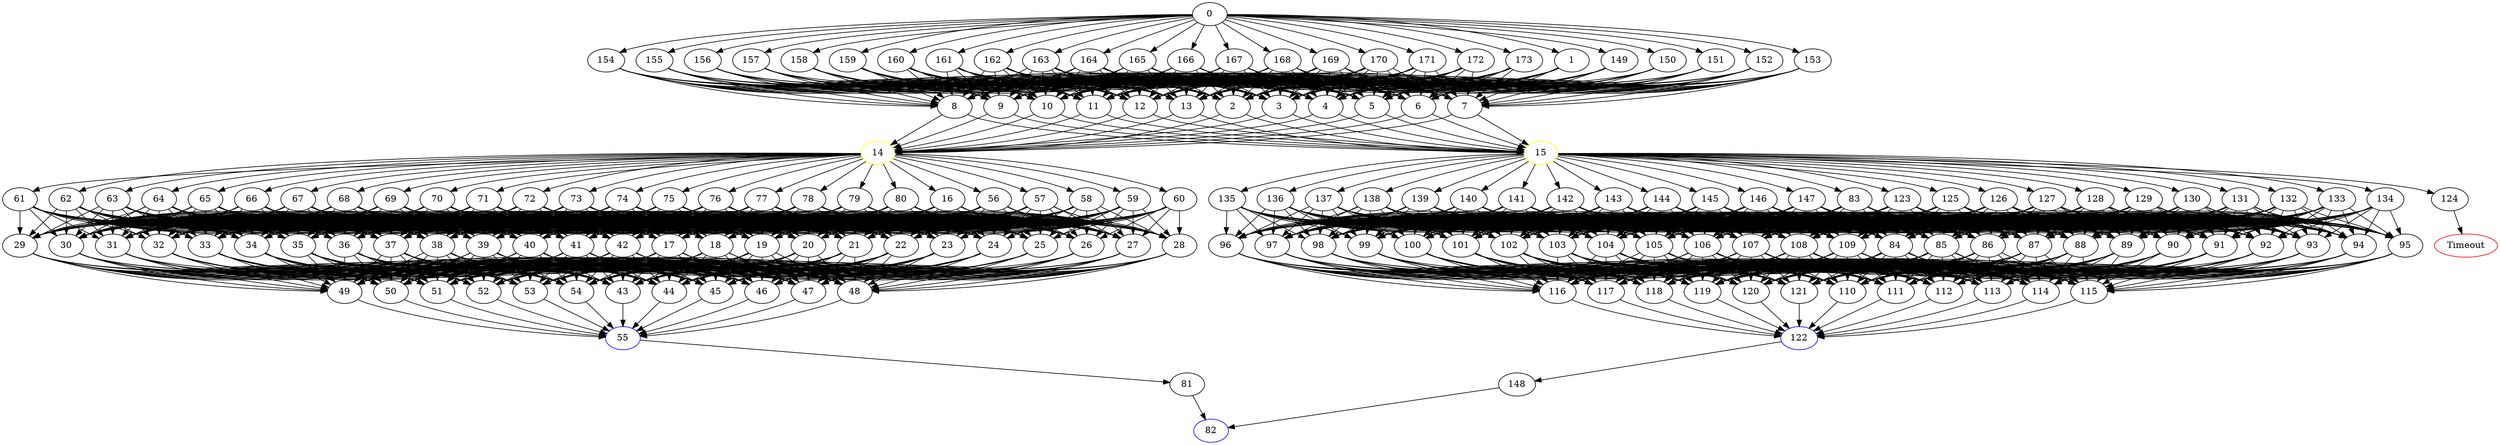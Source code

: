 digraph G {
	0 -> 1;
	0 -> 149;
	0 -> 150;
	0 -> 151;
	0 -> 152;
	0 -> 153;
	0 -> 154;
	0 -> 155;
	0 -> 156;
	0 -> 157;
	0 -> 158;
	0 -> 159;
	0 -> 160;
	0 -> 161;
	0 -> 162;
	0 -> 163;
	0 -> 164;
	0 -> 165;
	0 -> 166;
	0 -> 167;
	0 -> 168;
	0 -> 169;
	0 -> 170;
	0 -> 171;
	0 -> 172;
	0 -> 173;
	1 -> 2;
	1 -> 3;
	1 -> 4;
	1 -> 5;
	1 -> 6;
	1 -> 7;
	1 -> 8;
	1 -> 9;
	1 -> 10;
	1 -> 11;
	1 -> 12;
	1 -> 13;
	2 -> "14";
14 [color=yellow];
	2 -> "15";
15 [color=yellow];
	3 -> "14";
14 [color=yellow];
	3 -> "15";
15 [color=yellow];
	4 -> "14";
14 [color=yellow];
	4 -> "15";
15 [color=yellow];
	5 -> "14";
14 [color=yellow];
	5 -> "15";
15 [color=yellow];
	6 -> "14";
14 [color=yellow];
	6 -> "15";
15 [color=yellow];
	7 -> "14";
14 [color=yellow];
	7 -> "15";
15 [color=yellow];
	8 -> "14";
14 [color=yellow];
	8 -> "15";
15 [color=yellow];
	9 -> "14";
14 [color=yellow];
	9 -> "15";
15 [color=yellow];
	10 -> "14";
14 [color=yellow];
	10 -> "15";
15 [color=yellow];
	11 -> "14";
14 [color=yellow];
	11 -> "15";
15 [color=yellow];
	12 -> "14";
14 [color=yellow];
	12 -> "15";
15 [color=yellow];
	13 -> "14";
14 [color=yellow];
	13 -> "15";
15 [color=yellow];
	14 -> 16;
	14 -> 56;
	14 -> 57;
	14 -> 58;
	14 -> 59;
	14 -> 60;
	14 -> 61;
	14 -> 62;
	14 -> 63;
	14 -> 64;
	14 -> 65;
	14 -> 66;
	14 -> 67;
	14 -> 68;
	14 -> 69;
	14 -> 70;
	14 -> 71;
	14 -> 72;
	14 -> 73;
	14 -> 74;
	14 -> 75;
	14 -> 76;
	14 -> 77;
	14 -> 78;
	14 -> 79;
	14 -> 80;
	15 -> 83;
	15 -> 123;
	15 -> 124;
	15 -> 125;
	15 -> 126;
	15 -> 127;
	15 -> 128;
	15 -> 129;
	15 -> 130;
	15 -> 131;
	15 -> 132;
	15 -> 133;
	15 -> 134;
	15 -> 135;
	15 -> 136;
	15 -> 137;
	15 -> 138;
	15 -> 139;
	15 -> 140;
	15 -> 141;
	15 -> 142;
	15 -> 143;
	15 -> 144;
	15 -> 145;
	15 -> 146;
	15 -> 147;
	16 -> 17;
	16 -> 18;
	16 -> 19;
	16 -> 20;
	16 -> 21;
	16 -> 22;
	16 -> 23;
	16 -> 24;
	16 -> 25;
	16 -> 26;
	16 -> 27;
	16 -> 28;
	16 -> 29;
	16 -> 30;
	16 -> 31;
	16 -> 32;
	16 -> 33;
	16 -> 34;
	16 -> 35;
	16 -> 36;
	16 -> 37;
	16 -> 38;
	16 -> 39;
	16 -> 40;
	16 -> 41;
	16 -> 42;
	17 -> 43;
	17 -> 44;
	17 -> 45;
	17 -> 46;
	17 -> 47;
	17 -> 48;
	17 -> 49;
	17 -> 50;
	17 -> 51;
	17 -> 52;
	17 -> 53;
	17 -> 54;
	18 -> 43;
	18 -> 44;
	18 -> 45;
	18 -> 46;
	18 -> 47;
	18 -> 48;
	18 -> 49;
	18 -> 50;
	18 -> 51;
	18 -> 52;
	18 -> 53;
	18 -> 54;
	19 -> 43;
	19 -> 44;
	19 -> 45;
	19 -> 46;
	19 -> 47;
	19 -> 48;
	19 -> 49;
	19 -> 50;
	19 -> 51;
	19 -> 52;
	19 -> 53;
	19 -> 54;
	20 -> 43;
	20 -> 44;
	20 -> 45;
	20 -> 46;
	20 -> 47;
	20 -> 48;
	20 -> 49;
	20 -> 50;
	20 -> 51;
	20 -> 52;
	20 -> 53;
	20 -> 54;
	21 -> 43;
	21 -> 44;
	21 -> 45;
	21 -> 46;
	21 -> 47;
	21 -> 48;
	21 -> 49;
	21 -> 50;
	21 -> 51;
	21 -> 52;
	21 -> 53;
	21 -> 54;
	22 -> 43;
	22 -> 44;
	22 -> 45;
	22 -> 46;
	22 -> 47;
	22 -> 48;
	22 -> 49;
	22 -> 50;
	22 -> 51;
	22 -> 52;
	22 -> 53;
	22 -> 54;
	23 -> 43;
	23 -> 44;
	23 -> 45;
	23 -> 46;
	23 -> 47;
	23 -> 48;
	23 -> 49;
	23 -> 50;
	23 -> 51;
	23 -> 52;
	23 -> 53;
	23 -> 54;
	24 -> 43;
	24 -> 44;
	24 -> 45;
	24 -> 46;
	24 -> 47;
	24 -> 48;
	24 -> 49;
	24 -> 50;
	24 -> 51;
	24 -> 52;
	24 -> 53;
	24 -> 54;
	25 -> 43;
	25 -> 44;
	25 -> 45;
	25 -> 46;
	25 -> 47;
	25 -> 48;
	25 -> 49;
	25 -> 50;
	25 -> 51;
	25 -> 52;
	25 -> 53;
	25 -> 54;
	26 -> 43;
	26 -> 44;
	26 -> 45;
	26 -> 46;
	26 -> 47;
	26 -> 48;
	26 -> 49;
	26 -> 50;
	26 -> 51;
	26 -> 52;
	26 -> 53;
	26 -> 54;
	27 -> 43;
	27 -> 44;
	27 -> 45;
	27 -> 46;
	27 -> 47;
	27 -> 48;
	27 -> 49;
	27 -> 50;
	27 -> 51;
	27 -> 52;
	27 -> 53;
	27 -> 54;
	28 -> 43;
	28 -> 44;
	28 -> 45;
	28 -> 46;
	28 -> 47;
	28 -> 48;
	28 -> 49;
	28 -> 50;
	28 -> 51;
	28 -> 52;
	28 -> 53;
	28 -> 54;
	29 -> 43;
	29 -> 44;
	29 -> 45;
	29 -> 46;
	29 -> 47;
	29 -> 48;
	29 -> 49;
	29 -> 50;
	29 -> 51;
	29 -> 52;
	29 -> 53;
	29 -> 54;
	30 -> 43;
	30 -> 44;
	30 -> 45;
	30 -> 46;
	30 -> 47;
	30 -> 48;
	30 -> 49;
	30 -> 50;
	30 -> 51;
	30 -> 52;
	30 -> 53;
	30 -> 54;
	31 -> 43;
	31 -> 44;
	31 -> 45;
	31 -> 46;
	31 -> 47;
	31 -> 48;
	31 -> 49;
	31 -> 50;
	31 -> 51;
	31 -> 52;
	31 -> 53;
	31 -> 54;
	32 -> 43;
	32 -> 44;
	32 -> 45;
	32 -> 46;
	32 -> 47;
	32 -> 48;
	32 -> 49;
	32 -> 50;
	32 -> 51;
	32 -> 52;
	32 -> 53;
	32 -> 54;
	33 -> 43;
	33 -> 44;
	33 -> 45;
	33 -> 46;
	33 -> 47;
	33 -> 48;
	33 -> 49;
	33 -> 50;
	33 -> 51;
	33 -> 52;
	33 -> 53;
	33 -> 54;
	34 -> 43;
	34 -> 44;
	34 -> 45;
	34 -> 46;
	34 -> 47;
	34 -> 48;
	34 -> 49;
	34 -> 50;
	34 -> 51;
	34 -> 52;
	34 -> 53;
	34 -> 54;
	35 -> 43;
	35 -> 44;
	35 -> 45;
	35 -> 46;
	35 -> 47;
	35 -> 48;
	35 -> 49;
	35 -> 50;
	35 -> 51;
	35 -> 52;
	35 -> 53;
	35 -> 54;
	36 -> 43;
	36 -> 44;
	36 -> 45;
	36 -> 46;
	36 -> 47;
	36 -> 48;
	36 -> 49;
	36 -> 50;
	36 -> 51;
	36 -> 52;
	36 -> 53;
	36 -> 54;
	37 -> 43;
	37 -> 44;
	37 -> 45;
	37 -> 46;
	37 -> 47;
	37 -> 48;
	37 -> 49;
	37 -> 50;
	37 -> 51;
	37 -> 52;
	37 -> 53;
	37 -> 54;
	38 -> 43;
	38 -> 44;
	38 -> 45;
	38 -> 46;
	38 -> 47;
	38 -> 48;
	38 -> 49;
	38 -> 50;
	38 -> 51;
	38 -> 52;
	38 -> 53;
	38 -> 54;
	39 -> 43;
	39 -> 44;
	39 -> 45;
	39 -> 46;
	39 -> 47;
	39 -> 48;
	39 -> 49;
	39 -> 50;
	39 -> 51;
	39 -> 52;
	39 -> 53;
	39 -> 54;
	40 -> 43;
	40 -> 44;
	40 -> 45;
	40 -> 46;
	40 -> 47;
	40 -> 48;
	40 -> 49;
	40 -> 50;
	40 -> 51;
	40 -> 52;
	40 -> 53;
	40 -> 54;
	41 -> 43;
	41 -> 44;
	41 -> 45;
	41 -> 46;
	41 -> 47;
	41 -> 48;
	41 -> 49;
	41 -> 50;
	41 -> 51;
	41 -> 52;
	41 -> 53;
	41 -> 54;
	42 -> 43;
	42 -> 44;
	42 -> 45;
	42 -> 46;
	42 -> 47;
	42 -> 48;
	42 -> 49;
	42 -> 50;
	42 -> 51;
	42 -> 52;
	42 -> 53;
	42 -> 54;
	43 -> "55";
55 [color=blue];
	44 -> "55";
55 [color=blue];
	45 -> "55";
55 [color=blue];
	46 -> "55";
55 [color=blue];
	47 -> "55";
55 [color=blue];
	48 -> "55";
55 [color=blue];
	49 -> "55";
55 [color=blue];
	50 -> "55";
55 [color=blue];
	51 -> "55";
55 [color=blue];
	52 -> "55";
55 [color=blue];
	53 -> "55";
55 [color=blue];
	54 -> "55";
55 [color=blue];
	55 -> 81;
	56 -> 17;
	56 -> 18;
	56 -> 19;
	56 -> 20;
	56 -> 21;
	56 -> 22;
	56 -> 23;
	56 -> 24;
	56 -> 25;
	56 -> 26;
	56 -> 27;
	56 -> 28;
	56 -> 29;
	56 -> 30;
	56 -> 31;
	56 -> 32;
	56 -> 33;
	56 -> 34;
	56 -> 35;
	56 -> 36;
	56 -> 37;
	56 -> 38;
	56 -> 39;
	56 -> 40;
	56 -> 41;
	56 -> 42;
	57 -> 17;
	57 -> 18;
	57 -> 19;
	57 -> 20;
	57 -> 21;
	57 -> 22;
	57 -> 23;
	57 -> 24;
	57 -> 25;
	57 -> 26;
	57 -> 27;
	57 -> 28;
	57 -> 29;
	57 -> 30;
	57 -> 31;
	57 -> 32;
	57 -> 33;
	57 -> 34;
	57 -> 35;
	57 -> 36;
	57 -> 37;
	57 -> 38;
	57 -> 39;
	57 -> 40;
	57 -> 41;
	57 -> 42;
	58 -> 17;
	58 -> 18;
	58 -> 19;
	58 -> 20;
	58 -> 21;
	58 -> 22;
	58 -> 23;
	58 -> 24;
	58 -> 25;
	58 -> 26;
	58 -> 27;
	58 -> 28;
	58 -> 29;
	58 -> 30;
	58 -> 31;
	58 -> 32;
	58 -> 33;
	58 -> 34;
	58 -> 35;
	58 -> 36;
	58 -> 37;
	58 -> 38;
	58 -> 39;
	58 -> 40;
	58 -> 41;
	58 -> 42;
	59 -> 17;
	59 -> 18;
	59 -> 19;
	59 -> 20;
	59 -> 21;
	59 -> 22;
	59 -> 23;
	59 -> 24;
	59 -> 25;
	59 -> 26;
	59 -> 27;
	59 -> 28;
	59 -> 29;
	59 -> 30;
	59 -> 31;
	59 -> 32;
	59 -> 33;
	59 -> 34;
	59 -> 35;
	59 -> 36;
	59 -> 37;
	59 -> 38;
	59 -> 39;
	59 -> 40;
	59 -> 41;
	59 -> 42;
	60 -> 17;
	60 -> 18;
	60 -> 19;
	60 -> 20;
	60 -> 21;
	60 -> 22;
	60 -> 23;
	60 -> 24;
	60 -> 25;
	60 -> 26;
	60 -> 27;
	60 -> 28;
	60 -> 29;
	60 -> 30;
	60 -> 31;
	60 -> 32;
	60 -> 33;
	60 -> 34;
	60 -> 35;
	60 -> 36;
	60 -> 37;
	60 -> 38;
	60 -> 39;
	60 -> 40;
	60 -> 41;
	60 -> 42;
	61 -> 17;
	61 -> 18;
	61 -> 19;
	61 -> 20;
	61 -> 21;
	61 -> 22;
	61 -> 23;
	61 -> 24;
	61 -> 25;
	61 -> 26;
	61 -> 27;
	61 -> 28;
	61 -> 29;
	61 -> 30;
	61 -> 31;
	61 -> 32;
	61 -> 33;
	61 -> 34;
	61 -> 35;
	61 -> 36;
	61 -> 37;
	61 -> 38;
	61 -> 39;
	61 -> 40;
	61 -> 41;
	61 -> 42;
	62 -> 17;
	62 -> 18;
	62 -> 19;
	62 -> 20;
	62 -> 21;
	62 -> 22;
	62 -> 23;
	62 -> 24;
	62 -> 25;
	62 -> 26;
	62 -> 27;
	62 -> 28;
	62 -> 29;
	62 -> 30;
	62 -> 31;
	62 -> 32;
	62 -> 33;
	62 -> 34;
	62 -> 35;
	62 -> 36;
	62 -> 37;
	62 -> 38;
	62 -> 39;
	62 -> 40;
	62 -> 41;
	62 -> 42;
	63 -> 17;
	63 -> 18;
	63 -> 19;
	63 -> 20;
	63 -> 21;
	63 -> 22;
	63 -> 23;
	63 -> 24;
	63 -> 25;
	63 -> 26;
	63 -> 27;
	63 -> 28;
	63 -> 29;
	63 -> 30;
	63 -> 31;
	63 -> 32;
	63 -> 33;
	63 -> 34;
	63 -> 35;
	63 -> 36;
	63 -> 37;
	63 -> 38;
	63 -> 39;
	63 -> 40;
	63 -> 41;
	63 -> 42;
	64 -> 17;
	64 -> 18;
	64 -> 19;
	64 -> 20;
	64 -> 21;
	64 -> 22;
	64 -> 23;
	64 -> 24;
	64 -> 25;
	64 -> 26;
	64 -> 27;
	64 -> 28;
	64 -> 29;
	64 -> 30;
	64 -> 31;
	64 -> 32;
	64 -> 33;
	64 -> 34;
	64 -> 35;
	64 -> 36;
	64 -> 37;
	64 -> 38;
	64 -> 39;
	64 -> 40;
	64 -> 41;
	64 -> 42;
	65 -> 17;
	65 -> 18;
	65 -> 19;
	65 -> 20;
	65 -> 21;
	65 -> 22;
	65 -> 23;
	65 -> 24;
	65 -> 25;
	65 -> 26;
	65 -> 27;
	65 -> 28;
	65 -> 29;
	65 -> 30;
	65 -> 31;
	65 -> 32;
	65 -> 33;
	65 -> 34;
	65 -> 35;
	65 -> 36;
	65 -> 37;
	65 -> 38;
	65 -> 39;
	65 -> 40;
	65 -> 41;
	65 -> 42;
	66 -> 17;
	66 -> 18;
	66 -> 19;
	66 -> 20;
	66 -> 21;
	66 -> 22;
	66 -> 23;
	66 -> 24;
	66 -> 25;
	66 -> 26;
	66 -> 27;
	66 -> 28;
	66 -> 29;
	66 -> 30;
	66 -> 31;
	66 -> 32;
	66 -> 33;
	66 -> 34;
	66 -> 35;
	66 -> 36;
	66 -> 37;
	66 -> 38;
	66 -> 39;
	66 -> 40;
	66 -> 41;
	66 -> 42;
	67 -> 17;
	67 -> 18;
	67 -> 19;
	67 -> 20;
	67 -> 21;
	67 -> 22;
	67 -> 23;
	67 -> 24;
	67 -> 25;
	67 -> 26;
	67 -> 27;
	67 -> 28;
	67 -> 29;
	67 -> 30;
	67 -> 31;
	67 -> 32;
	67 -> 33;
	67 -> 34;
	67 -> 35;
	67 -> 36;
	67 -> 37;
	67 -> 38;
	67 -> 39;
	67 -> 40;
	67 -> 41;
	67 -> 42;
	68 -> 17;
	68 -> 18;
	68 -> 19;
	68 -> 20;
	68 -> 21;
	68 -> 22;
	68 -> 23;
	68 -> 24;
	68 -> 25;
	68 -> 26;
	68 -> 27;
	68 -> 28;
	68 -> 29;
	68 -> 30;
	68 -> 31;
	68 -> 32;
	68 -> 33;
	68 -> 34;
	68 -> 35;
	68 -> 36;
	68 -> 37;
	68 -> 38;
	68 -> 39;
	68 -> 40;
	68 -> 41;
	68 -> 42;
	69 -> 17;
	69 -> 18;
	69 -> 19;
	69 -> 20;
	69 -> 21;
	69 -> 22;
	69 -> 23;
	69 -> 24;
	69 -> 25;
	69 -> 26;
	69 -> 27;
	69 -> 28;
	69 -> 29;
	69 -> 30;
	69 -> 31;
	69 -> 32;
	69 -> 33;
	69 -> 34;
	69 -> 35;
	69 -> 36;
	69 -> 37;
	69 -> 38;
	69 -> 39;
	69 -> 40;
	69 -> 41;
	69 -> 42;
	70 -> 17;
	70 -> 18;
	70 -> 19;
	70 -> 20;
	70 -> 21;
	70 -> 22;
	70 -> 23;
	70 -> 24;
	70 -> 25;
	70 -> 26;
	70 -> 27;
	70 -> 28;
	70 -> 29;
	70 -> 30;
	70 -> 31;
	70 -> 32;
	70 -> 33;
	70 -> 34;
	70 -> 35;
	70 -> 36;
	70 -> 37;
	70 -> 38;
	70 -> 39;
	70 -> 40;
	70 -> 41;
	70 -> 42;
	71 -> 17;
	71 -> 18;
	71 -> 19;
	71 -> 20;
	71 -> 21;
	71 -> 22;
	71 -> 23;
	71 -> 24;
	71 -> 25;
	71 -> 26;
	71 -> 27;
	71 -> 28;
	71 -> 29;
	71 -> 30;
	71 -> 31;
	71 -> 32;
	71 -> 33;
	71 -> 34;
	71 -> 35;
	71 -> 36;
	71 -> 37;
	71 -> 38;
	71 -> 39;
	71 -> 40;
	71 -> 41;
	71 -> 42;
	72 -> 17;
	72 -> 18;
	72 -> 19;
	72 -> 20;
	72 -> 21;
	72 -> 22;
	72 -> 23;
	72 -> 24;
	72 -> 25;
	72 -> 26;
	72 -> 27;
	72 -> 28;
	72 -> 29;
	72 -> 30;
	72 -> 31;
	72 -> 32;
	72 -> 33;
	72 -> 34;
	72 -> 35;
	72 -> 36;
	72 -> 37;
	72 -> 38;
	72 -> 39;
	72 -> 40;
	72 -> 41;
	72 -> 42;
	73 -> 17;
	73 -> 18;
	73 -> 19;
	73 -> 20;
	73 -> 21;
	73 -> 22;
	73 -> 23;
	73 -> 24;
	73 -> 25;
	73 -> 26;
	73 -> 27;
	73 -> 28;
	73 -> 29;
	73 -> 30;
	73 -> 31;
	73 -> 32;
	73 -> 33;
	73 -> 34;
	73 -> 35;
	73 -> 36;
	73 -> 37;
	73 -> 38;
	73 -> 39;
	73 -> 40;
	73 -> 41;
	73 -> 42;
	74 -> 17;
	74 -> 18;
	74 -> 19;
	74 -> 20;
	74 -> 21;
	74 -> 22;
	74 -> 23;
	74 -> 24;
	74 -> 25;
	74 -> 26;
	74 -> 27;
	74 -> 28;
	74 -> 29;
	74 -> 30;
	74 -> 31;
	74 -> 32;
	74 -> 33;
	74 -> 34;
	74 -> 35;
	74 -> 36;
	74 -> 37;
	74 -> 38;
	74 -> 39;
	74 -> 40;
	74 -> 41;
	74 -> 42;
	75 -> 17;
	75 -> 18;
	75 -> 19;
	75 -> 20;
	75 -> 21;
	75 -> 22;
	75 -> 23;
	75 -> 24;
	75 -> 25;
	75 -> 26;
	75 -> 27;
	75 -> 28;
	75 -> 29;
	75 -> 30;
	75 -> 31;
	75 -> 32;
	75 -> 33;
	75 -> 34;
	75 -> 35;
	75 -> 36;
	75 -> 37;
	75 -> 38;
	75 -> 39;
	75 -> 40;
	75 -> 41;
	75 -> 42;
	76 -> 17;
	76 -> 18;
	76 -> 19;
	76 -> 20;
	76 -> 21;
	76 -> 22;
	76 -> 23;
	76 -> 24;
	76 -> 25;
	76 -> 26;
	76 -> 27;
	76 -> 28;
	76 -> 29;
	76 -> 30;
	76 -> 31;
	76 -> 32;
	76 -> 33;
	76 -> 34;
	76 -> 35;
	76 -> 36;
	76 -> 37;
	76 -> 38;
	76 -> 39;
	76 -> 40;
	76 -> 41;
	76 -> 42;
	77 -> 17;
	77 -> 18;
	77 -> 19;
	77 -> 20;
	77 -> 21;
	77 -> 22;
	77 -> 23;
	77 -> 24;
	77 -> 25;
	77 -> 26;
	77 -> 27;
	77 -> 28;
	77 -> 29;
	77 -> 30;
	77 -> 31;
	77 -> 32;
	77 -> 33;
	77 -> 34;
	77 -> 35;
	77 -> 36;
	77 -> 37;
	77 -> 38;
	77 -> 39;
	77 -> 40;
	77 -> 41;
	77 -> 42;
	78 -> 17;
	78 -> 18;
	78 -> 19;
	78 -> 20;
	78 -> 21;
	78 -> 22;
	78 -> 23;
	78 -> 24;
	78 -> 25;
	78 -> 26;
	78 -> 27;
	78 -> 28;
	78 -> 29;
	78 -> 30;
	78 -> 31;
	78 -> 32;
	78 -> 33;
	78 -> 34;
	78 -> 35;
	78 -> 36;
	78 -> 37;
	78 -> 38;
	78 -> 39;
	78 -> 40;
	78 -> 41;
	78 -> 42;
	79 -> 17;
	79 -> 18;
	79 -> 19;
	79 -> 20;
	79 -> 21;
	79 -> 22;
	79 -> 23;
	79 -> 24;
	79 -> 25;
	79 -> 26;
	79 -> 27;
	79 -> 28;
	79 -> 29;
	79 -> 30;
	79 -> 31;
	79 -> 32;
	79 -> 33;
	79 -> 34;
	79 -> 35;
	79 -> 36;
	79 -> 37;
	79 -> 38;
	79 -> 39;
	79 -> 40;
	79 -> 41;
	79 -> 42;
	80 -> 17;
	80 -> 18;
	80 -> 19;
	80 -> 20;
	80 -> 21;
	80 -> 22;
	80 -> 23;
	80 -> 24;
	80 -> 25;
	80 -> 26;
	80 -> 27;
	80 -> 28;
	80 -> 29;
	80 -> 30;
	80 -> 31;
	80 -> 32;
	80 -> 33;
	80 -> 34;
	80 -> 35;
	80 -> 36;
	80 -> 37;
	80 -> 38;
	80 -> 39;
	80 -> 40;
	80 -> 41;
	80 -> 42;
	81 -> "82";
82 [color=blue];
	83 -> 84;
	83 -> 85;
	83 -> 86;
	83 -> 87;
	83 -> 88;
	83 -> 89;
	83 -> 90;
	83 -> 91;
	83 -> 92;
	83 -> 93;
	83 -> 94;
	83 -> 95;
	83 -> 96;
	83 -> 97;
	83 -> 98;
	83 -> 99;
	83 -> 100;
	83 -> 101;
	83 -> 102;
	83 -> 103;
	83 -> 104;
	83 -> 105;
	83 -> 106;
	83 -> 107;
	83 -> 108;
	83 -> 109;
	84 -> 110;
	84 -> 111;
	84 -> 112;
	84 -> 113;
	84 -> 114;
	84 -> 115;
	84 -> 116;
	84 -> 117;
	84 -> 118;
	84 -> 119;
	84 -> 120;
	84 -> 121;
	85 -> 110;
	85 -> 111;
	85 -> 112;
	85 -> 113;
	85 -> 114;
	85 -> 115;
	85 -> 116;
	85 -> 117;
	85 -> 118;
	85 -> 119;
	85 -> 120;
	85 -> 121;
	86 -> 110;
	86 -> 111;
	86 -> 112;
	86 -> 113;
	86 -> 114;
	86 -> 115;
	86 -> 116;
	86 -> 117;
	86 -> 118;
	86 -> 119;
	86 -> 120;
	86 -> 121;
	87 -> 110;
	87 -> 111;
	87 -> 112;
	87 -> 113;
	87 -> 114;
	87 -> 115;
	87 -> 116;
	87 -> 117;
	87 -> 118;
	87 -> 119;
	87 -> 120;
	87 -> 121;
	88 -> 110;
	88 -> 111;
	88 -> 112;
	88 -> 113;
	88 -> 114;
	88 -> 115;
	88 -> 116;
	88 -> 117;
	88 -> 118;
	88 -> 119;
	88 -> 120;
	88 -> 121;
	89 -> 110;
	89 -> 111;
	89 -> 112;
	89 -> 113;
	89 -> 114;
	89 -> 115;
	89 -> 116;
	89 -> 117;
	89 -> 118;
	89 -> 119;
	89 -> 120;
	89 -> 121;
	90 -> 110;
	90 -> 111;
	90 -> 112;
	90 -> 113;
	90 -> 114;
	90 -> 115;
	90 -> 116;
	90 -> 117;
	90 -> 118;
	90 -> 119;
	90 -> 120;
	90 -> 121;
	91 -> 110;
	91 -> 111;
	91 -> 112;
	91 -> 113;
	91 -> 114;
	91 -> 115;
	91 -> 116;
	91 -> 117;
	91 -> 118;
	91 -> 119;
	91 -> 120;
	91 -> 121;
	92 -> 110;
	92 -> 111;
	92 -> 112;
	92 -> 113;
	92 -> 114;
	92 -> 115;
	92 -> 116;
	92 -> 117;
	92 -> 118;
	92 -> 119;
	92 -> 120;
	92 -> 121;
	93 -> 110;
	93 -> 111;
	93 -> 112;
	93 -> 113;
	93 -> 114;
	93 -> 115;
	93 -> 116;
	93 -> 117;
	93 -> 118;
	93 -> 119;
	93 -> 120;
	93 -> 121;
	94 -> 110;
	94 -> 111;
	94 -> 112;
	94 -> 113;
	94 -> 114;
	94 -> 115;
	94 -> 116;
	94 -> 117;
	94 -> 118;
	94 -> 119;
	94 -> 120;
	94 -> 121;
	95 -> 110;
	95 -> 111;
	95 -> 112;
	95 -> 113;
	95 -> 114;
	95 -> 115;
	95 -> 116;
	95 -> 117;
	95 -> 118;
	95 -> 119;
	95 -> 120;
	95 -> 121;
	96 -> 110;
	96 -> 111;
	96 -> 112;
	96 -> 113;
	96 -> 114;
	96 -> 115;
	96 -> 116;
	96 -> 117;
	96 -> 118;
	96 -> 119;
	96 -> 120;
	96 -> 121;
	97 -> 110;
	97 -> 111;
	97 -> 112;
	97 -> 113;
	97 -> 114;
	97 -> 115;
	97 -> 116;
	97 -> 117;
	97 -> 118;
	97 -> 119;
	97 -> 120;
	97 -> 121;
	98 -> 110;
	98 -> 111;
	98 -> 112;
	98 -> 113;
	98 -> 114;
	98 -> 115;
	98 -> 116;
	98 -> 117;
	98 -> 118;
	98 -> 119;
	98 -> 120;
	98 -> 121;
	99 -> 110;
	99 -> 111;
	99 -> 112;
	99 -> 113;
	99 -> 114;
	99 -> 115;
	99 -> 116;
	99 -> 117;
	99 -> 118;
	99 -> 119;
	99 -> 120;
	99 -> 121;
	100 -> 110;
	100 -> 111;
	100 -> 112;
	100 -> 113;
	100 -> 114;
	100 -> 115;
	100 -> 116;
	100 -> 117;
	100 -> 118;
	100 -> 119;
	100 -> 120;
	100 -> 121;
	101 -> 110;
	101 -> 111;
	101 -> 112;
	101 -> 113;
	101 -> 114;
	101 -> 115;
	101 -> 116;
	101 -> 117;
	101 -> 118;
	101 -> 119;
	101 -> 120;
	101 -> 121;
	102 -> 110;
	102 -> 111;
	102 -> 112;
	102 -> 113;
	102 -> 114;
	102 -> 115;
	102 -> 116;
	102 -> 117;
	102 -> 118;
	102 -> 119;
	102 -> 120;
	102 -> 121;
	103 -> 110;
	103 -> 111;
	103 -> 112;
	103 -> 113;
	103 -> 114;
	103 -> 115;
	103 -> 116;
	103 -> 117;
	103 -> 118;
	103 -> 119;
	103 -> 120;
	103 -> 121;
	104 -> 110;
	104 -> 111;
	104 -> 112;
	104 -> 113;
	104 -> 114;
	104 -> 115;
	104 -> 116;
	104 -> 117;
	104 -> 118;
	104 -> 119;
	104 -> 120;
	104 -> 121;
	105 -> 110;
	105 -> 111;
	105 -> 112;
	105 -> 113;
	105 -> 114;
	105 -> 115;
	105 -> 116;
	105 -> 117;
	105 -> 118;
	105 -> 119;
	105 -> 120;
	105 -> 121;
	106 -> 110;
	106 -> 111;
	106 -> 112;
	106 -> 113;
	106 -> 114;
	106 -> 115;
	106 -> 116;
	106 -> 117;
	106 -> 118;
	106 -> 119;
	106 -> 120;
	106 -> 121;
	107 -> 110;
	107 -> 111;
	107 -> 112;
	107 -> 113;
	107 -> 114;
	107 -> 115;
	107 -> 116;
	107 -> 117;
	107 -> 118;
	107 -> 119;
	107 -> 120;
	107 -> 121;
	108 -> 110;
	108 -> 111;
	108 -> 112;
	108 -> 113;
	108 -> 114;
	108 -> 115;
	108 -> 116;
	108 -> 117;
	108 -> 118;
	108 -> 119;
	108 -> 120;
	108 -> 121;
	109 -> 110;
	109 -> 111;
	109 -> 112;
	109 -> 113;
	109 -> 114;
	109 -> 115;
	109 -> 116;
	109 -> 117;
	109 -> 118;
	109 -> 119;
	109 -> 120;
	109 -> 121;
	110 -> "122";
122 [color=blue];
	111 -> "122";
122 [color=blue];
	112 -> "122";
122 [color=blue];
	113 -> "122";
122 [color=blue];
	114 -> "122";
122 [color=blue];
	115 -> "122";
122 [color=blue];
	116 -> "122";
122 [color=blue];
	117 -> "122";
122 [color=blue];
	118 -> "122";
122 [color=blue];
	119 -> "122";
122 [color=blue];
	120 -> "122";
122 [color=blue];
	121 -> "122";
122 [color=blue];
	122 -> 148;
	123 -> 84;
	123 -> 85;
	123 -> 86;
	123 -> 87;
	123 -> 88;
	123 -> 89;
	123 -> 90;
	123 -> 91;
	123 -> 92;
	123 -> 93;
	123 -> 94;
	123 -> 95;
	123 -> 96;
	123 -> 97;
	123 -> 98;
	123 -> 99;
	123 -> 100;
	123 -> 101;
	123 -> 102;
	123 -> 103;
	123 -> 104;
	123 -> 105;
	123 -> 106;
	123 -> 107;
	123 -> 108;
	123 -> 109;
	124 -> "Timeout";
Timeout [color=red];
	125 -> 84;
	125 -> 85;
	125 -> 86;
	125 -> 87;
	125 -> 88;
	125 -> 89;
	125 -> 90;
	125 -> 91;
	125 -> 92;
	125 -> 93;
	125 -> 94;
	125 -> 95;
	125 -> 96;
	125 -> 97;
	125 -> 98;
	125 -> 99;
	125 -> 100;
	125 -> 101;
	125 -> 102;
	125 -> 103;
	125 -> 104;
	125 -> 105;
	125 -> 106;
	125 -> 107;
	125 -> 108;
	125 -> 109;
	126 -> 84;
	126 -> 85;
	126 -> 86;
	126 -> 87;
	126 -> 88;
	126 -> 89;
	126 -> 90;
	126 -> 91;
	126 -> 92;
	126 -> 93;
	126 -> 94;
	126 -> 95;
	126 -> 96;
	126 -> 97;
	126 -> 98;
	126 -> 99;
	126 -> 100;
	126 -> 101;
	126 -> 102;
	126 -> 103;
	126 -> 104;
	126 -> 105;
	126 -> 106;
	126 -> 107;
	126 -> 108;
	126 -> 109;
	127 -> 84;
	127 -> 85;
	127 -> 86;
	127 -> 87;
	127 -> 88;
	127 -> 89;
	127 -> 90;
	127 -> 91;
	127 -> 92;
	127 -> 93;
	127 -> 94;
	127 -> 95;
	127 -> 96;
	127 -> 97;
	127 -> 98;
	127 -> 99;
	127 -> 100;
	127 -> 101;
	127 -> 102;
	127 -> 103;
	127 -> 104;
	127 -> 105;
	127 -> 106;
	127 -> 107;
	127 -> 108;
	127 -> 109;
	128 -> 84;
	128 -> 85;
	128 -> 86;
	128 -> 87;
	128 -> 88;
	128 -> 89;
	128 -> 90;
	128 -> 91;
	128 -> 92;
	128 -> 93;
	128 -> 94;
	128 -> 95;
	128 -> 96;
	128 -> 97;
	128 -> 98;
	128 -> 99;
	128 -> 100;
	128 -> 101;
	128 -> 102;
	128 -> 103;
	128 -> 104;
	128 -> 105;
	128 -> 106;
	128 -> 107;
	128 -> 108;
	128 -> 109;
	129 -> 84;
	129 -> 85;
	129 -> 86;
	129 -> 87;
	129 -> 88;
	129 -> 89;
	129 -> 90;
	129 -> 91;
	129 -> 92;
	129 -> 93;
	129 -> 94;
	129 -> 95;
	129 -> 96;
	129 -> 97;
	129 -> 98;
	129 -> 99;
	129 -> 100;
	129 -> 101;
	129 -> 102;
	129 -> 103;
	129 -> 104;
	129 -> 105;
	129 -> 106;
	129 -> 107;
	129 -> 108;
	129 -> 109;
	130 -> 84;
	130 -> 85;
	130 -> 86;
	130 -> 87;
	130 -> 88;
	130 -> 89;
	130 -> 90;
	130 -> 91;
	130 -> 92;
	130 -> 93;
	130 -> 94;
	130 -> 95;
	130 -> 96;
	130 -> 97;
	130 -> 98;
	130 -> 99;
	130 -> 100;
	130 -> 101;
	130 -> 102;
	130 -> 103;
	130 -> 104;
	130 -> 105;
	130 -> 106;
	130 -> 107;
	130 -> 108;
	130 -> 109;
	131 -> 84;
	131 -> 85;
	131 -> 86;
	131 -> 87;
	131 -> 88;
	131 -> 89;
	131 -> 90;
	131 -> 91;
	131 -> 92;
	131 -> 93;
	131 -> 94;
	131 -> 95;
	131 -> 96;
	131 -> 97;
	131 -> 98;
	131 -> 99;
	131 -> 100;
	131 -> 101;
	131 -> 102;
	131 -> 103;
	131 -> 104;
	131 -> 105;
	131 -> 106;
	131 -> 107;
	131 -> 108;
	131 -> 109;
	132 -> 84;
	132 -> 85;
	132 -> 86;
	132 -> 87;
	132 -> 88;
	132 -> 89;
	132 -> 90;
	132 -> 91;
	132 -> 92;
	132 -> 93;
	132 -> 94;
	132 -> 95;
	132 -> 96;
	132 -> 97;
	132 -> 98;
	132 -> 99;
	132 -> 100;
	132 -> 101;
	132 -> 102;
	132 -> 103;
	132 -> 104;
	132 -> 105;
	132 -> 106;
	132 -> 107;
	132 -> 108;
	132 -> 109;
	133 -> 84;
	133 -> 85;
	133 -> 86;
	133 -> 87;
	133 -> 88;
	133 -> 89;
	133 -> 90;
	133 -> 91;
	133 -> 92;
	133 -> 93;
	133 -> 94;
	133 -> 95;
	133 -> 96;
	133 -> 97;
	133 -> 98;
	133 -> 99;
	133 -> 100;
	133 -> 101;
	133 -> 102;
	133 -> 103;
	133 -> 104;
	133 -> 105;
	133 -> 106;
	133 -> 107;
	133 -> 108;
	133 -> 109;
	134 -> 84;
	134 -> 85;
	134 -> 86;
	134 -> 87;
	134 -> 88;
	134 -> 89;
	134 -> 90;
	134 -> 91;
	134 -> 92;
	134 -> 93;
	134 -> 94;
	134 -> 95;
	134 -> 96;
	134 -> 97;
	134 -> 98;
	134 -> 99;
	134 -> 100;
	134 -> 101;
	134 -> 102;
	134 -> 103;
	134 -> 104;
	134 -> 105;
	134 -> 106;
	134 -> 107;
	134 -> 108;
	134 -> 109;
	135 -> 84;
	135 -> 85;
	135 -> 86;
	135 -> 87;
	135 -> 88;
	135 -> 89;
	135 -> 90;
	135 -> 91;
	135 -> 92;
	135 -> 93;
	135 -> 94;
	135 -> 95;
	135 -> 96;
	135 -> 97;
	135 -> 98;
	135 -> 99;
	135 -> 100;
	135 -> 101;
	135 -> 102;
	135 -> 103;
	135 -> 104;
	135 -> 105;
	135 -> 106;
	135 -> 107;
	135 -> 108;
	135 -> 109;
	136 -> 84;
	136 -> 85;
	136 -> 86;
	136 -> 87;
	136 -> 88;
	136 -> 89;
	136 -> 90;
	136 -> 91;
	136 -> 92;
	136 -> 93;
	136 -> 94;
	136 -> 95;
	136 -> 96;
	136 -> 97;
	136 -> 98;
	136 -> 99;
	136 -> 100;
	136 -> 101;
	136 -> 102;
	136 -> 103;
	136 -> 104;
	136 -> 105;
	136 -> 106;
	136 -> 107;
	136 -> 108;
	136 -> 109;
	137 -> 84;
	137 -> 85;
	137 -> 86;
	137 -> 87;
	137 -> 88;
	137 -> 89;
	137 -> 90;
	137 -> 91;
	137 -> 92;
	137 -> 93;
	137 -> 94;
	137 -> 95;
	137 -> 96;
	137 -> 97;
	137 -> 98;
	137 -> 99;
	137 -> 100;
	137 -> 101;
	137 -> 102;
	137 -> 103;
	137 -> 104;
	137 -> 105;
	137 -> 106;
	137 -> 107;
	137 -> 108;
	137 -> 109;
	138 -> 84;
	138 -> 85;
	138 -> 86;
	138 -> 87;
	138 -> 88;
	138 -> 89;
	138 -> 90;
	138 -> 91;
	138 -> 92;
	138 -> 93;
	138 -> 94;
	138 -> 95;
	138 -> 96;
	138 -> 97;
	138 -> 98;
	138 -> 99;
	138 -> 100;
	138 -> 101;
	138 -> 102;
	138 -> 103;
	138 -> 104;
	138 -> 105;
	138 -> 106;
	138 -> 107;
	138 -> 108;
	138 -> 109;
	139 -> 84;
	139 -> 85;
	139 -> 86;
	139 -> 87;
	139 -> 88;
	139 -> 89;
	139 -> 90;
	139 -> 91;
	139 -> 92;
	139 -> 93;
	139 -> 94;
	139 -> 95;
	139 -> 96;
	139 -> 97;
	139 -> 98;
	139 -> 99;
	139 -> 100;
	139 -> 101;
	139 -> 102;
	139 -> 103;
	139 -> 104;
	139 -> 105;
	139 -> 106;
	139 -> 107;
	139 -> 108;
	139 -> 109;
	140 -> 84;
	140 -> 85;
	140 -> 86;
	140 -> 87;
	140 -> 88;
	140 -> 89;
	140 -> 90;
	140 -> 91;
	140 -> 92;
	140 -> 93;
	140 -> 94;
	140 -> 95;
	140 -> 96;
	140 -> 97;
	140 -> 98;
	140 -> 99;
	140 -> 100;
	140 -> 101;
	140 -> 102;
	140 -> 103;
	140 -> 104;
	140 -> 105;
	140 -> 106;
	140 -> 107;
	140 -> 108;
	140 -> 109;
	141 -> 84;
	141 -> 85;
	141 -> 86;
	141 -> 87;
	141 -> 88;
	141 -> 89;
	141 -> 90;
	141 -> 91;
	141 -> 92;
	141 -> 93;
	141 -> 94;
	141 -> 95;
	141 -> 96;
	141 -> 97;
	141 -> 98;
	141 -> 99;
	141 -> 100;
	141 -> 101;
	141 -> 102;
	141 -> 103;
	141 -> 104;
	141 -> 105;
	141 -> 106;
	141 -> 107;
	141 -> 108;
	141 -> 109;
	142 -> 84;
	142 -> 85;
	142 -> 86;
	142 -> 87;
	142 -> 88;
	142 -> 89;
	142 -> 90;
	142 -> 91;
	142 -> 92;
	142 -> 93;
	142 -> 94;
	142 -> 95;
	142 -> 96;
	142 -> 97;
	142 -> 98;
	142 -> 99;
	142 -> 100;
	142 -> 101;
	142 -> 102;
	142 -> 103;
	142 -> 104;
	142 -> 105;
	142 -> 106;
	142 -> 107;
	142 -> 108;
	142 -> 109;
	143 -> 84;
	143 -> 85;
	143 -> 86;
	143 -> 87;
	143 -> 88;
	143 -> 89;
	143 -> 90;
	143 -> 91;
	143 -> 92;
	143 -> 93;
	143 -> 94;
	143 -> 95;
	143 -> 96;
	143 -> 97;
	143 -> 98;
	143 -> 99;
	143 -> 100;
	143 -> 101;
	143 -> 102;
	143 -> 103;
	143 -> 104;
	143 -> 105;
	143 -> 106;
	143 -> 107;
	143 -> 108;
	143 -> 109;
	144 -> 84;
	144 -> 85;
	144 -> 86;
	144 -> 87;
	144 -> 88;
	144 -> 89;
	144 -> 90;
	144 -> 91;
	144 -> 92;
	144 -> 93;
	144 -> 94;
	144 -> 95;
	144 -> 96;
	144 -> 97;
	144 -> 98;
	144 -> 99;
	144 -> 100;
	144 -> 101;
	144 -> 102;
	144 -> 103;
	144 -> 104;
	144 -> 105;
	144 -> 106;
	144 -> 107;
	144 -> 108;
	144 -> 109;
	145 -> 84;
	145 -> 85;
	145 -> 86;
	145 -> 87;
	145 -> 88;
	145 -> 89;
	145 -> 90;
	145 -> 91;
	145 -> 92;
	145 -> 93;
	145 -> 94;
	145 -> 95;
	145 -> 96;
	145 -> 97;
	145 -> 98;
	145 -> 99;
	145 -> 100;
	145 -> 101;
	145 -> 102;
	145 -> 103;
	145 -> 104;
	145 -> 105;
	145 -> 106;
	145 -> 107;
	145 -> 108;
	145 -> 109;
	146 -> 84;
	146 -> 85;
	146 -> 86;
	146 -> 87;
	146 -> 88;
	146 -> 89;
	146 -> 90;
	146 -> 91;
	146 -> 92;
	146 -> 93;
	146 -> 94;
	146 -> 95;
	146 -> 96;
	146 -> 97;
	146 -> 98;
	146 -> 99;
	146 -> 100;
	146 -> 101;
	146 -> 102;
	146 -> 103;
	146 -> 104;
	146 -> 105;
	146 -> 106;
	146 -> 107;
	146 -> 108;
	146 -> 109;
	147 -> 84;
	147 -> 85;
	147 -> 86;
	147 -> 87;
	147 -> 88;
	147 -> 89;
	147 -> 90;
	147 -> 91;
	147 -> 92;
	147 -> 93;
	147 -> 94;
	147 -> 95;
	147 -> 96;
	147 -> 97;
	147 -> 98;
	147 -> 99;
	147 -> 100;
	147 -> 101;
	147 -> 102;
	147 -> 103;
	147 -> 104;
	147 -> 105;
	147 -> 106;
	147 -> 107;
	147 -> 108;
	147 -> 109;
	148 -> "82";
82 [color=blue];
	149 -> 2;
	149 -> 3;
	149 -> 4;
	149 -> 5;
	149 -> 6;
	149 -> 7;
	149 -> 8;
	149 -> 9;
	149 -> 10;
	149 -> 11;
	149 -> 12;
	149 -> 13;
	150 -> 2;
	150 -> 3;
	150 -> 4;
	150 -> 5;
	150 -> 6;
	150 -> 7;
	150 -> 8;
	150 -> 9;
	150 -> 10;
	150 -> 11;
	150 -> 12;
	150 -> 13;
	151 -> 2;
	151 -> 3;
	151 -> 4;
	151 -> 5;
	151 -> 6;
	151 -> 7;
	151 -> 8;
	151 -> 9;
	151 -> 10;
	151 -> 11;
	151 -> 12;
	151 -> 13;
	152 -> 2;
	152 -> 3;
	152 -> 4;
	152 -> 5;
	152 -> 6;
	152 -> 7;
	152 -> 8;
	152 -> 9;
	152 -> 10;
	152 -> 11;
	152 -> 12;
	152 -> 13;
	153 -> 2;
	153 -> 3;
	153 -> 4;
	153 -> 5;
	153 -> 6;
	153 -> 7;
	153 -> 8;
	153 -> 9;
	153 -> 10;
	153 -> 11;
	153 -> 12;
	153 -> 13;
	154 -> 2;
	154 -> 3;
	154 -> 4;
	154 -> 5;
	154 -> 6;
	154 -> 7;
	154 -> 8;
	154 -> 9;
	154 -> 10;
	154 -> 11;
	154 -> 12;
	154 -> 13;
	155 -> 2;
	155 -> 3;
	155 -> 4;
	155 -> 5;
	155 -> 6;
	155 -> 7;
	155 -> 8;
	155 -> 9;
	155 -> 10;
	155 -> 11;
	155 -> 12;
	155 -> 13;
	156 -> 2;
	156 -> 3;
	156 -> 4;
	156 -> 5;
	156 -> 6;
	156 -> 7;
	156 -> 8;
	156 -> 9;
	156 -> 10;
	156 -> 11;
	156 -> 12;
	156 -> 13;
	157 -> 2;
	157 -> 3;
	157 -> 4;
	157 -> 5;
	157 -> 6;
	157 -> 7;
	157 -> 8;
	157 -> 9;
	157 -> 10;
	157 -> 11;
	157 -> 12;
	157 -> 13;
	158 -> 2;
	158 -> 3;
	158 -> 4;
	158 -> 5;
	158 -> 6;
	158 -> 7;
	158 -> 8;
	158 -> 9;
	158 -> 10;
	158 -> 11;
	158 -> 12;
	158 -> 13;
	159 -> 2;
	159 -> 3;
	159 -> 4;
	159 -> 5;
	159 -> 6;
	159 -> 7;
	159 -> 8;
	159 -> 9;
	159 -> 10;
	159 -> 11;
	159 -> 12;
	159 -> 13;
	160 -> 2;
	160 -> 3;
	160 -> 4;
	160 -> 5;
	160 -> 6;
	160 -> 7;
	160 -> 8;
	160 -> 9;
	160 -> 10;
	160 -> 11;
	160 -> 12;
	160 -> 13;
	161 -> 2;
	161 -> 3;
	161 -> 4;
	161 -> 5;
	161 -> 6;
	161 -> 7;
	161 -> 8;
	161 -> 9;
	161 -> 10;
	161 -> 11;
	161 -> 12;
	161 -> 13;
	162 -> 2;
	162 -> 3;
	162 -> 4;
	162 -> 5;
	162 -> 6;
	162 -> 7;
	162 -> 8;
	162 -> 9;
	162 -> 10;
	162 -> 11;
	162 -> 12;
	162 -> 13;
	163 -> 2;
	163 -> 3;
	163 -> 4;
	163 -> 5;
	163 -> 6;
	163 -> 7;
	163 -> 8;
	163 -> 9;
	163 -> 10;
	163 -> 11;
	163 -> 12;
	163 -> 13;
	164 -> 2;
	164 -> 3;
	164 -> 4;
	164 -> 5;
	164 -> 6;
	164 -> 7;
	164 -> 8;
	164 -> 9;
	164 -> 10;
	164 -> 11;
	164 -> 12;
	164 -> 13;
	165 -> 2;
	165 -> 3;
	165 -> 4;
	165 -> 5;
	165 -> 6;
	165 -> 7;
	165 -> 8;
	165 -> 9;
	165 -> 10;
	165 -> 11;
	165 -> 12;
	165 -> 13;
	166 -> 2;
	166 -> 3;
	166 -> 4;
	166 -> 5;
	166 -> 6;
	166 -> 7;
	166 -> 8;
	166 -> 9;
	166 -> 10;
	166 -> 11;
	166 -> 12;
	166 -> 13;
	167 -> 2;
	167 -> 3;
	167 -> 4;
	167 -> 5;
	167 -> 6;
	167 -> 7;
	167 -> 8;
	167 -> 9;
	167 -> 10;
	167 -> 11;
	167 -> 12;
	167 -> 13;
	168 -> 2;
	168 -> 3;
	168 -> 4;
	168 -> 5;
	168 -> 6;
	168 -> 7;
	168 -> 8;
	168 -> 9;
	168 -> 10;
	168 -> 11;
	168 -> 12;
	168 -> 13;
	169 -> 2;
	169 -> 3;
	169 -> 4;
	169 -> 5;
	169 -> 6;
	169 -> 7;
	169 -> 8;
	169 -> 9;
	169 -> 10;
	169 -> 11;
	169 -> 12;
	169 -> 13;
	170 -> 2;
	170 -> 3;
	170 -> 4;
	170 -> 5;
	170 -> 6;
	170 -> 7;
	170 -> 8;
	170 -> 9;
	170 -> 10;
	170 -> 11;
	170 -> 12;
	170 -> 13;
	171 -> 2;
	171 -> 3;
	171 -> 4;
	171 -> 5;
	171 -> 6;
	171 -> 7;
	171 -> 8;
	171 -> 9;
	171 -> 10;
	171 -> 11;
	171 -> 12;
	171 -> 13;
	172 -> 2;
	172 -> 3;
	172 -> 4;
	172 -> 5;
	172 -> 6;
	172 -> 7;
	172 -> 8;
	172 -> 9;
	172 -> 10;
	172 -> 11;
	172 -> 12;
	172 -> 13;
	173 -> 2;
	173 -> 3;
	173 -> 4;
	173 -> 5;
	173 -> 6;
	173 -> 7;
	173 -> 8;
	173 -> 9;
	173 -> 10;
	173 -> 11;
	173 -> 12;
	173 -> 13;
}